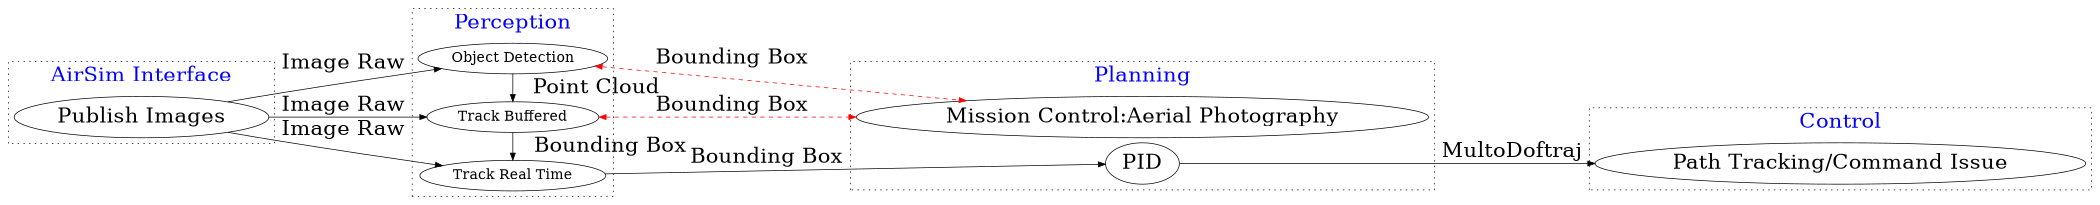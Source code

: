 digraph aerial_photography {
    rankdir=LR;
    node[fontsize=30]
    graph[fontsize=30]
    edge[fontsize=30]
    size="14,14"
        graph [style=dotted,nodesep="0.1"]
        subgraph cluster_0 {
            {rank=same; "Publish Images"}
            node [style=filled]	
                label="AirSim Interface"
                graph[fontcolor=blue]
        }
    subgraph cluster_1{
        node[fontsize=20]
        graph [style=dotted,nodesep="0.1"]
        {rank=same; "Object Detection","Track Buffered","Track Real Time"}
        node [style=filled]
            label="Perception"
            graph[fontcolor=blue]


            "Object Detection" -> "Track Buffered"[label="                            Point Cloud"]
            "Track Buffered" -> "Track Real Time"[label="                                Bounding Box"]
    }
    subgraph cluster_2{

        graph [style=dotted,nodesep="0.1"]
        {rank=same; "Mission Control:Aerial Photography", "PID"}
        label="Planning"
            graph[fontcolor=blue]

    }
    subgraph cluster_3{
        graph [style=dotted,nodesep="0.1"]
        "PID" -> "Path Tracking/Command Issue"[label="MultoDoftraj"];
        label="Control"
            graph[fontcolor=blue]

    }
    "Publish Images" -> "Object Detection"[label="Image Raw"];
    "Publish Images" -> "Track Buffered"[label="Image Raw"];
    "Publish Images" -> "Track Real Time"[label="Image Raw"];

    "Track Real Time"->"PID" [label="          Bounding Box"]
        "Object Detection"-> "Mission Control:Aerial Photography"[dir=both,style=dashed,color=red,label="Bounding Box"]
        "Track Buffered"-> "Mission Control:Aerial Photography"[dir=both,style=dashed,color=red,label="Bounding Box"]

}

